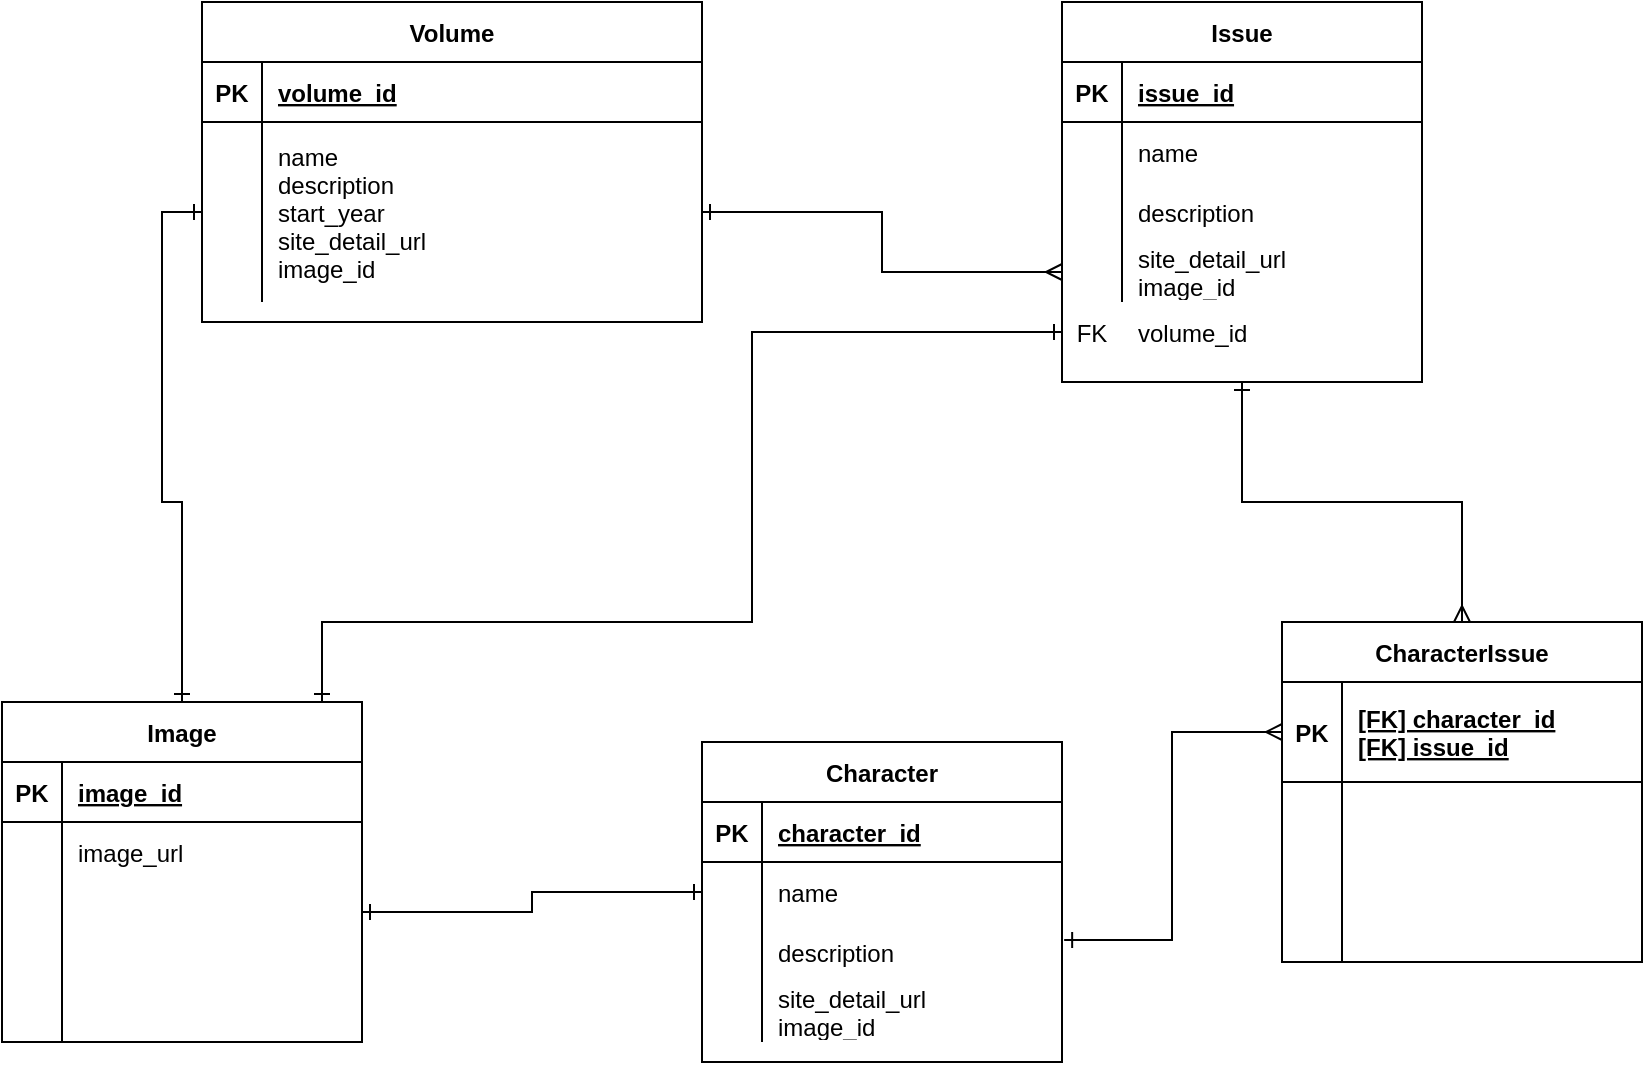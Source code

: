 <mxfile version="13.8.0" type="device"><diagram id="R2lEEEUBdFMjLlhIrx00" name="Page-1"><mxGraphModel dx="1298" dy="714" grid="1" gridSize="10" guides="1" tooltips="1" connect="1" arrows="1" fold="1" page="1" pageScale="1" pageWidth="850" pageHeight="1100" math="0" shadow="0" extFonts="Permanent Marker^https://fonts.googleapis.com/css?family=Permanent+Marker"><root><mxCell id="0"/><mxCell id="1" parent="0"/><mxCell id="C-vyLk0tnHw3VtMMgP7b-23" value="Volume" style="shape=table;startSize=30;container=1;collapsible=1;childLayout=tableLayout;fixedRows=1;rowLines=0;fontStyle=1;align=center;resizeLast=1;" parent="1" vertex="1"><mxGeometry x="120" y="120" width="250" height="160" as="geometry"/></mxCell><mxCell id="C-vyLk0tnHw3VtMMgP7b-24" value="" style="shape=partialRectangle;collapsible=0;dropTarget=0;pointerEvents=0;fillColor=none;points=[[0,0.5],[1,0.5]];portConstraint=eastwest;top=0;left=0;right=0;bottom=1;" parent="C-vyLk0tnHw3VtMMgP7b-23" vertex="1"><mxGeometry y="30" width="250" height="30" as="geometry"/></mxCell><mxCell id="C-vyLk0tnHw3VtMMgP7b-25" value="PK" style="shape=partialRectangle;overflow=hidden;connectable=0;fillColor=none;top=0;left=0;bottom=0;right=0;fontStyle=1;" parent="C-vyLk0tnHw3VtMMgP7b-24" vertex="1"><mxGeometry width="30" height="30" as="geometry"/></mxCell><mxCell id="C-vyLk0tnHw3VtMMgP7b-26" value="volume_id" style="shape=partialRectangle;overflow=hidden;connectable=0;fillColor=none;top=0;left=0;bottom=0;right=0;align=left;spacingLeft=6;fontStyle=5;" parent="C-vyLk0tnHw3VtMMgP7b-24" vertex="1"><mxGeometry x="30" width="220" height="30" as="geometry"/></mxCell><mxCell id="C-vyLk0tnHw3VtMMgP7b-27" value="" style="shape=partialRectangle;collapsible=0;dropTarget=0;pointerEvents=0;fillColor=none;points=[[0,0.5],[1,0.5]];portConstraint=eastwest;top=0;left=0;right=0;bottom=0;" parent="C-vyLk0tnHw3VtMMgP7b-23" vertex="1"><mxGeometry y="60" width="250" height="90" as="geometry"/></mxCell><mxCell id="C-vyLk0tnHw3VtMMgP7b-28" value="" style="shape=partialRectangle;overflow=hidden;connectable=0;fillColor=none;top=0;left=0;bottom=0;right=0;" parent="C-vyLk0tnHw3VtMMgP7b-27" vertex="1"><mxGeometry width="30" height="90" as="geometry"/></mxCell><mxCell id="C-vyLk0tnHw3VtMMgP7b-29" value="name&#10;description&#10;start_year&#10;site_detail_url&#10;image_id" style="shape=partialRectangle;overflow=hidden;connectable=0;fillColor=none;top=0;left=0;bottom=0;right=0;align=left;spacingLeft=6;" parent="C-vyLk0tnHw3VtMMgP7b-27" vertex="1"><mxGeometry x="30" width="220" height="90" as="geometry"/></mxCell><mxCell id="uWQzdMAHNVYw-UFpMYhl-38" value="" style="shape=partialRectangle;collapsible=0;dropTarget=0;pointerEvents=0;fillColor=none;top=0;left=0;bottom=0;right=0;points=[[0,0.5],[1,0.5]];portConstraint=eastwest;" vertex="1" parent="1"><mxGeometry x="550" y="270" width="180" height="30" as="geometry"/></mxCell><mxCell id="uWQzdMAHNVYw-UFpMYhl-39" value="FK" style="shape=partialRectangle;connectable=0;fillColor=none;top=0;left=0;bottom=0;right=0;editable=1;overflow=hidden;" vertex="1" parent="uWQzdMAHNVYw-UFpMYhl-38"><mxGeometry width="30" height="30" as="geometry"/></mxCell><mxCell id="uWQzdMAHNVYw-UFpMYhl-40" value="volume_id" style="shape=partialRectangle;connectable=0;fillColor=none;top=0;left=0;bottom=0;right=0;align=left;spacingLeft=6;overflow=hidden;" vertex="1" parent="uWQzdMAHNVYw-UFpMYhl-38"><mxGeometry x="30" width="150" height="30" as="geometry"/></mxCell><mxCell id="uWQzdMAHNVYw-UFpMYhl-41" style="edgeStyle=orthogonalEdgeStyle;rounded=0;orthogonalLoop=1;jettySize=auto;html=1;entryX=0;entryY=0.5;entryDx=0;entryDy=0;endArrow=ERmany;endFill=0;startArrow=ERone;startFill=0;" edge="1" parent="1" source="C-vyLk0tnHw3VtMMgP7b-27" target="uWQzdMAHNVYw-UFpMYhl-35"><mxGeometry relative="1" as="geometry"/></mxCell><mxCell id="uWQzdMAHNVYw-UFpMYhl-25" value="Issue" style="shape=table;startSize=30;container=1;collapsible=1;childLayout=tableLayout;fixedRows=1;rowLines=0;fontStyle=1;align=center;resizeLast=1;" vertex="1" parent="1"><mxGeometry x="550" y="120" width="180" height="190" as="geometry"/></mxCell><mxCell id="uWQzdMAHNVYw-UFpMYhl-26" value="" style="shape=partialRectangle;collapsible=0;dropTarget=0;pointerEvents=0;fillColor=none;top=0;left=0;bottom=1;right=0;points=[[0,0.5],[1,0.5]];portConstraint=eastwest;" vertex="1" parent="uWQzdMAHNVYw-UFpMYhl-25"><mxGeometry y="30" width="180" height="30" as="geometry"/></mxCell><mxCell id="uWQzdMAHNVYw-UFpMYhl-27" value="PK" style="shape=partialRectangle;connectable=0;fillColor=none;top=0;left=0;bottom=0;right=0;fontStyle=1;overflow=hidden;" vertex="1" parent="uWQzdMAHNVYw-UFpMYhl-26"><mxGeometry width="30" height="30" as="geometry"/></mxCell><mxCell id="uWQzdMAHNVYw-UFpMYhl-28" value="issue_id" style="shape=partialRectangle;connectable=0;fillColor=none;top=0;left=0;bottom=0;right=0;align=left;spacingLeft=6;fontStyle=5;overflow=hidden;" vertex="1" parent="uWQzdMAHNVYw-UFpMYhl-26"><mxGeometry x="30" width="150" height="30" as="geometry"/></mxCell><mxCell id="uWQzdMAHNVYw-UFpMYhl-29" value="" style="shape=partialRectangle;collapsible=0;dropTarget=0;pointerEvents=0;fillColor=none;top=0;left=0;bottom=0;right=0;points=[[0,0.5],[1,0.5]];portConstraint=eastwest;" vertex="1" parent="uWQzdMAHNVYw-UFpMYhl-25"><mxGeometry y="60" width="180" height="30" as="geometry"/></mxCell><mxCell id="uWQzdMAHNVYw-UFpMYhl-30" value="" style="shape=partialRectangle;connectable=0;fillColor=none;top=0;left=0;bottom=0;right=0;editable=1;overflow=hidden;" vertex="1" parent="uWQzdMAHNVYw-UFpMYhl-29"><mxGeometry width="30" height="30" as="geometry"/></mxCell><mxCell id="uWQzdMAHNVYw-UFpMYhl-31" value="name" style="shape=partialRectangle;connectable=0;fillColor=none;top=0;left=0;bottom=0;right=0;align=left;spacingLeft=6;overflow=hidden;" vertex="1" parent="uWQzdMAHNVYw-UFpMYhl-29"><mxGeometry x="30" width="150" height="30" as="geometry"/></mxCell><mxCell id="uWQzdMAHNVYw-UFpMYhl-32" value="" style="shape=partialRectangle;collapsible=0;dropTarget=0;pointerEvents=0;fillColor=none;top=0;left=0;bottom=0;right=0;points=[[0,0.5],[1,0.5]];portConstraint=eastwest;" vertex="1" parent="uWQzdMAHNVYw-UFpMYhl-25"><mxGeometry y="90" width="180" height="30" as="geometry"/></mxCell><mxCell id="uWQzdMAHNVYw-UFpMYhl-33" value="" style="shape=partialRectangle;connectable=0;fillColor=none;top=0;left=0;bottom=0;right=0;editable=1;overflow=hidden;" vertex="1" parent="uWQzdMAHNVYw-UFpMYhl-32"><mxGeometry width="30" height="30" as="geometry"/></mxCell><mxCell id="uWQzdMAHNVYw-UFpMYhl-34" value="description" style="shape=partialRectangle;connectable=0;fillColor=none;top=0;left=0;bottom=0;right=0;align=left;spacingLeft=6;overflow=hidden;" vertex="1" parent="uWQzdMAHNVYw-UFpMYhl-32"><mxGeometry x="30" width="150" height="30" as="geometry"/></mxCell><mxCell id="uWQzdMAHNVYw-UFpMYhl-35" value="" style="shape=partialRectangle;collapsible=0;dropTarget=0;pointerEvents=0;fillColor=none;top=0;left=0;bottom=0;right=0;points=[[0,0.5],[1,0.5]];portConstraint=eastwest;" vertex="1" parent="uWQzdMAHNVYw-UFpMYhl-25"><mxGeometry y="120" width="180" height="30" as="geometry"/></mxCell><mxCell id="uWQzdMAHNVYw-UFpMYhl-36" value="" style="shape=partialRectangle;connectable=0;fillColor=none;top=0;left=0;bottom=0;right=0;editable=1;overflow=hidden;" vertex="1" parent="uWQzdMAHNVYw-UFpMYhl-35"><mxGeometry width="30" height="30" as="geometry"/></mxCell><mxCell id="uWQzdMAHNVYw-UFpMYhl-37" value="site_detail_url&#10;image_id" style="shape=partialRectangle;connectable=0;fillColor=none;top=0;left=0;bottom=0;right=0;align=left;spacingLeft=6;overflow=hidden;" vertex="1" parent="uWQzdMAHNVYw-UFpMYhl-35"><mxGeometry x="30" width="150" height="30" as="geometry"/></mxCell><mxCell id="uWQzdMAHNVYw-UFpMYhl-58" style="edgeStyle=orthogonalEdgeStyle;rounded=0;orthogonalLoop=1;jettySize=auto;html=1;entryX=0.5;entryY=1;entryDx=0;entryDy=0;startArrow=ERmany;startFill=0;endArrow=ERone;endFill=0;" edge="1" parent="1" source="uWQzdMAHNVYw-UFpMYhl-76" target="uWQzdMAHNVYw-UFpMYhl-25"><mxGeometry relative="1" as="geometry"/></mxCell><mxCell id="uWQzdMAHNVYw-UFpMYhl-42" value="Character" style="shape=table;startSize=30;container=1;collapsible=1;childLayout=tableLayout;fixedRows=1;rowLines=0;fontStyle=1;align=center;resizeLast=1;" vertex="1" parent="1"><mxGeometry x="370" y="490" width="180" height="160" as="geometry"/></mxCell><mxCell id="uWQzdMAHNVYw-UFpMYhl-43" value="" style="shape=partialRectangle;collapsible=0;dropTarget=0;pointerEvents=0;fillColor=none;top=0;left=0;bottom=1;right=0;points=[[0,0.5],[1,0.5]];portConstraint=eastwest;" vertex="1" parent="uWQzdMAHNVYw-UFpMYhl-42"><mxGeometry y="30" width="180" height="30" as="geometry"/></mxCell><mxCell id="uWQzdMAHNVYw-UFpMYhl-44" value="PK" style="shape=partialRectangle;connectable=0;fillColor=none;top=0;left=0;bottom=0;right=0;fontStyle=1;overflow=hidden;" vertex="1" parent="uWQzdMAHNVYw-UFpMYhl-43"><mxGeometry width="30" height="30" as="geometry"/></mxCell><mxCell id="uWQzdMAHNVYw-UFpMYhl-45" value="character_id" style="shape=partialRectangle;connectable=0;fillColor=none;top=0;left=0;bottom=0;right=0;align=left;spacingLeft=6;fontStyle=5;overflow=hidden;" vertex="1" parent="uWQzdMAHNVYw-UFpMYhl-43"><mxGeometry x="30" width="150" height="30" as="geometry"/></mxCell><mxCell id="uWQzdMAHNVYw-UFpMYhl-46" value="" style="shape=partialRectangle;collapsible=0;dropTarget=0;pointerEvents=0;fillColor=none;top=0;left=0;bottom=0;right=0;points=[[0,0.5],[1,0.5]];portConstraint=eastwest;" vertex="1" parent="uWQzdMAHNVYw-UFpMYhl-42"><mxGeometry y="60" width="180" height="30" as="geometry"/></mxCell><mxCell id="uWQzdMAHNVYw-UFpMYhl-47" value="" style="shape=partialRectangle;connectable=0;fillColor=none;top=0;left=0;bottom=0;right=0;editable=1;overflow=hidden;" vertex="1" parent="uWQzdMAHNVYw-UFpMYhl-46"><mxGeometry width="30" height="30" as="geometry"/></mxCell><mxCell id="uWQzdMAHNVYw-UFpMYhl-48" value="name" style="shape=partialRectangle;connectable=0;fillColor=none;top=0;left=0;bottom=0;right=0;align=left;spacingLeft=6;overflow=hidden;" vertex="1" parent="uWQzdMAHNVYw-UFpMYhl-46"><mxGeometry x="30" width="150" height="30" as="geometry"/></mxCell><mxCell id="uWQzdMAHNVYw-UFpMYhl-49" value="" style="shape=partialRectangle;collapsible=0;dropTarget=0;pointerEvents=0;fillColor=none;top=0;left=0;bottom=0;right=0;points=[[0,0.5],[1,0.5]];portConstraint=eastwest;" vertex="1" parent="uWQzdMAHNVYw-UFpMYhl-42"><mxGeometry y="90" width="180" height="30" as="geometry"/></mxCell><mxCell id="uWQzdMAHNVYw-UFpMYhl-50" value="" style="shape=partialRectangle;connectable=0;fillColor=none;top=0;left=0;bottom=0;right=0;editable=1;overflow=hidden;" vertex="1" parent="uWQzdMAHNVYw-UFpMYhl-49"><mxGeometry width="30" height="30" as="geometry"/></mxCell><mxCell id="uWQzdMAHNVYw-UFpMYhl-51" value="description" style="shape=partialRectangle;connectable=0;fillColor=none;top=0;left=0;bottom=0;right=0;align=left;spacingLeft=6;overflow=hidden;" vertex="1" parent="uWQzdMAHNVYw-UFpMYhl-49"><mxGeometry x="30" width="150" height="30" as="geometry"/></mxCell><mxCell id="uWQzdMAHNVYw-UFpMYhl-52" value="" style="shape=partialRectangle;collapsible=0;dropTarget=0;pointerEvents=0;fillColor=none;top=0;left=0;bottom=0;right=0;points=[[0,0.5],[1,0.5]];portConstraint=eastwest;" vertex="1" parent="uWQzdMAHNVYw-UFpMYhl-42"><mxGeometry y="120" width="180" height="30" as="geometry"/></mxCell><mxCell id="uWQzdMAHNVYw-UFpMYhl-53" value="" style="shape=partialRectangle;connectable=0;fillColor=none;top=0;left=0;bottom=0;right=0;editable=1;overflow=hidden;" vertex="1" parent="uWQzdMAHNVYw-UFpMYhl-52"><mxGeometry width="30" height="30" as="geometry"/></mxCell><mxCell id="uWQzdMAHNVYw-UFpMYhl-54" value="site_detail_url&#10;image_id" style="shape=partialRectangle;connectable=0;fillColor=none;top=0;left=0;bottom=0;right=0;align=left;spacingLeft=6;overflow=hidden;" vertex="1" parent="uWQzdMAHNVYw-UFpMYhl-52"><mxGeometry x="30" width="150" height="30" as="geometry"/></mxCell><mxCell id="uWQzdMAHNVYw-UFpMYhl-73" style="edgeStyle=orthogonalEdgeStyle;rounded=0;orthogonalLoop=1;jettySize=auto;html=1;entryX=1;entryY=0.5;entryDx=0;entryDy=0;startArrow=ERone;startFill=0;endArrow=ERone;endFill=0;" edge="1" parent="1" source="uWQzdMAHNVYw-UFpMYhl-46" target="uWQzdMAHNVYw-UFpMYhl-66"><mxGeometry relative="1" as="geometry"/></mxCell><mxCell id="uWQzdMAHNVYw-UFpMYhl-74" style="edgeStyle=orthogonalEdgeStyle;rounded=0;orthogonalLoop=1;jettySize=auto;html=1;startArrow=ERone;startFill=0;endArrow=ERone;endFill=0;" edge="1" parent="1" source="uWQzdMAHNVYw-UFpMYhl-59" target="C-vyLk0tnHw3VtMMgP7b-27"><mxGeometry relative="1" as="geometry"/></mxCell><mxCell id="uWQzdMAHNVYw-UFpMYhl-75" style="edgeStyle=orthogonalEdgeStyle;rounded=0;orthogonalLoop=1;jettySize=auto;html=1;startArrow=ERone;startFill=0;endArrow=ERone;endFill=0;" edge="1" parent="1" source="uWQzdMAHNVYw-UFpMYhl-59" target="uWQzdMAHNVYw-UFpMYhl-38"><mxGeometry relative="1" as="geometry"><mxPoint x="180" y="480" as="sourcePoint"/><Array as="points"><mxPoint x="180" y="430"/><mxPoint x="395" y="430"/><mxPoint x="395" y="285"/></Array></mxGeometry></mxCell><mxCell id="uWQzdMAHNVYw-UFpMYhl-76" value="CharacterIssue" style="shape=table;startSize=30;container=1;collapsible=1;childLayout=tableLayout;fixedRows=1;rowLines=0;fontStyle=1;align=center;resizeLast=1;" vertex="1" parent="1"><mxGeometry x="660" y="430" width="180" height="170" as="geometry"/></mxCell><mxCell id="uWQzdMAHNVYw-UFpMYhl-77" value="" style="shape=partialRectangle;collapsible=0;dropTarget=0;pointerEvents=0;fillColor=none;top=0;left=0;bottom=1;right=0;points=[[0,0.5],[1,0.5]];portConstraint=eastwest;" vertex="1" parent="uWQzdMAHNVYw-UFpMYhl-76"><mxGeometry y="30" width="180" height="50" as="geometry"/></mxCell><mxCell id="uWQzdMAHNVYw-UFpMYhl-78" value="PK" style="shape=partialRectangle;connectable=0;fillColor=none;top=0;left=0;bottom=0;right=0;fontStyle=1;overflow=hidden;" vertex="1" parent="uWQzdMAHNVYw-UFpMYhl-77"><mxGeometry width="30" height="50" as="geometry"/></mxCell><mxCell id="uWQzdMAHNVYw-UFpMYhl-79" value="[FK] character_id&#10;[FK] issue_id" style="shape=partialRectangle;connectable=0;fillColor=none;top=0;left=0;bottom=0;right=0;align=left;spacingLeft=6;fontStyle=5;overflow=hidden;" vertex="1" parent="uWQzdMAHNVYw-UFpMYhl-77"><mxGeometry x="30" width="150" height="50" as="geometry"/></mxCell><mxCell id="uWQzdMAHNVYw-UFpMYhl-80" value="" style="shape=partialRectangle;collapsible=0;dropTarget=0;pointerEvents=0;fillColor=none;top=0;left=0;bottom=0;right=0;points=[[0,0.5],[1,0.5]];portConstraint=eastwest;" vertex="1" parent="uWQzdMAHNVYw-UFpMYhl-76"><mxGeometry y="80" width="180" height="30" as="geometry"/></mxCell><mxCell id="uWQzdMAHNVYw-UFpMYhl-81" value="" style="shape=partialRectangle;connectable=0;fillColor=none;top=0;left=0;bottom=0;right=0;editable=1;overflow=hidden;" vertex="1" parent="uWQzdMAHNVYw-UFpMYhl-80"><mxGeometry width="30" height="30" as="geometry"/></mxCell><mxCell id="uWQzdMAHNVYw-UFpMYhl-82" value="" style="shape=partialRectangle;connectable=0;fillColor=none;top=0;left=0;bottom=0;right=0;align=left;spacingLeft=6;overflow=hidden;" vertex="1" parent="uWQzdMAHNVYw-UFpMYhl-80"><mxGeometry x="30" width="150" height="30" as="geometry"/></mxCell><mxCell id="uWQzdMAHNVYw-UFpMYhl-83" value="" style="shape=partialRectangle;collapsible=0;dropTarget=0;pointerEvents=0;fillColor=none;top=0;left=0;bottom=0;right=0;points=[[0,0.5],[1,0.5]];portConstraint=eastwest;" vertex="1" parent="uWQzdMAHNVYw-UFpMYhl-76"><mxGeometry y="110" width="180" height="30" as="geometry"/></mxCell><mxCell id="uWQzdMAHNVYw-UFpMYhl-84" value="" style="shape=partialRectangle;connectable=0;fillColor=none;top=0;left=0;bottom=0;right=0;editable=1;overflow=hidden;" vertex="1" parent="uWQzdMAHNVYw-UFpMYhl-83"><mxGeometry width="30" height="30" as="geometry"/></mxCell><mxCell id="uWQzdMAHNVYw-UFpMYhl-85" value="" style="shape=partialRectangle;connectable=0;fillColor=none;top=0;left=0;bottom=0;right=0;align=left;spacingLeft=6;overflow=hidden;" vertex="1" parent="uWQzdMAHNVYw-UFpMYhl-83"><mxGeometry x="30" width="150" height="30" as="geometry"/></mxCell><mxCell id="uWQzdMAHNVYw-UFpMYhl-86" value="" style="shape=partialRectangle;collapsible=0;dropTarget=0;pointerEvents=0;fillColor=none;top=0;left=0;bottom=0;right=0;points=[[0,0.5],[1,0.5]];portConstraint=eastwest;" vertex="1" parent="uWQzdMAHNVYw-UFpMYhl-76"><mxGeometry y="140" width="180" height="30" as="geometry"/></mxCell><mxCell id="uWQzdMAHNVYw-UFpMYhl-87" value="" style="shape=partialRectangle;connectable=0;fillColor=none;top=0;left=0;bottom=0;right=0;editable=1;overflow=hidden;" vertex="1" parent="uWQzdMAHNVYw-UFpMYhl-86"><mxGeometry width="30" height="30" as="geometry"/></mxCell><mxCell id="uWQzdMAHNVYw-UFpMYhl-88" value="" style="shape=partialRectangle;connectable=0;fillColor=none;top=0;left=0;bottom=0;right=0;align=left;spacingLeft=6;overflow=hidden;" vertex="1" parent="uWQzdMAHNVYw-UFpMYhl-86"><mxGeometry x="30" width="150" height="30" as="geometry"/></mxCell><mxCell id="uWQzdMAHNVYw-UFpMYhl-92" style="edgeStyle=orthogonalEdgeStyle;rounded=0;orthogonalLoop=1;jettySize=auto;html=1;entryX=1.006;entryY=0.3;entryDx=0;entryDy=0;entryPerimeter=0;startArrow=ERmany;startFill=0;endArrow=ERone;endFill=0;" edge="1" parent="1" source="uWQzdMAHNVYw-UFpMYhl-77" target="uWQzdMAHNVYw-UFpMYhl-49"><mxGeometry relative="1" as="geometry"/></mxCell><mxCell id="uWQzdMAHNVYw-UFpMYhl-59" value="Image" style="shape=table;startSize=30;container=1;collapsible=1;childLayout=tableLayout;fixedRows=1;rowLines=0;fontStyle=1;align=center;resizeLast=1;" vertex="1" parent="1"><mxGeometry x="20" y="470" width="180" height="170" as="geometry"/></mxCell><mxCell id="uWQzdMAHNVYw-UFpMYhl-60" value="" style="shape=partialRectangle;collapsible=0;dropTarget=0;pointerEvents=0;fillColor=none;top=0;left=0;bottom=1;right=0;points=[[0,0.5],[1,0.5]];portConstraint=eastwest;" vertex="1" parent="uWQzdMAHNVYw-UFpMYhl-59"><mxGeometry y="30" width="180" height="30" as="geometry"/></mxCell><mxCell id="uWQzdMAHNVYw-UFpMYhl-61" value="PK" style="shape=partialRectangle;connectable=0;fillColor=none;top=0;left=0;bottom=0;right=0;fontStyle=1;overflow=hidden;" vertex="1" parent="uWQzdMAHNVYw-UFpMYhl-60"><mxGeometry width="30" height="30" as="geometry"/></mxCell><mxCell id="uWQzdMAHNVYw-UFpMYhl-62" value="image_id" style="shape=partialRectangle;connectable=0;fillColor=none;top=0;left=0;bottom=0;right=0;align=left;spacingLeft=6;fontStyle=5;overflow=hidden;" vertex="1" parent="uWQzdMAHNVYw-UFpMYhl-60"><mxGeometry x="30" width="150" height="30" as="geometry"/></mxCell><mxCell id="uWQzdMAHNVYw-UFpMYhl-63" value="" style="shape=partialRectangle;collapsible=0;dropTarget=0;pointerEvents=0;fillColor=none;top=0;left=0;bottom=0;right=0;points=[[0,0.5],[1,0.5]];portConstraint=eastwest;" vertex="1" parent="uWQzdMAHNVYw-UFpMYhl-59"><mxGeometry y="60" width="180" height="30" as="geometry"/></mxCell><mxCell id="uWQzdMAHNVYw-UFpMYhl-64" value="" style="shape=partialRectangle;connectable=0;fillColor=none;top=0;left=0;bottom=0;right=0;editable=1;overflow=hidden;" vertex="1" parent="uWQzdMAHNVYw-UFpMYhl-63"><mxGeometry width="30" height="30" as="geometry"/></mxCell><mxCell id="uWQzdMAHNVYw-UFpMYhl-65" value="image_url" style="shape=partialRectangle;connectable=0;fillColor=none;top=0;left=0;bottom=0;right=0;align=left;spacingLeft=6;overflow=hidden;" vertex="1" parent="uWQzdMAHNVYw-UFpMYhl-63"><mxGeometry x="30" width="150" height="30" as="geometry"/></mxCell><mxCell id="uWQzdMAHNVYw-UFpMYhl-66" value="" style="shape=partialRectangle;collapsible=0;dropTarget=0;pointerEvents=0;fillColor=none;top=0;left=0;bottom=0;right=0;points=[[0,0.5],[1,0.5]];portConstraint=eastwest;" vertex="1" parent="uWQzdMAHNVYw-UFpMYhl-59"><mxGeometry y="90" width="180" height="30" as="geometry"/></mxCell><mxCell id="uWQzdMAHNVYw-UFpMYhl-67" value="" style="shape=partialRectangle;connectable=0;fillColor=none;top=0;left=0;bottom=0;right=0;editable=1;overflow=hidden;" vertex="1" parent="uWQzdMAHNVYw-UFpMYhl-66"><mxGeometry width="30" height="30" as="geometry"/></mxCell><mxCell id="uWQzdMAHNVYw-UFpMYhl-68" value="" style="shape=partialRectangle;connectable=0;fillColor=none;top=0;left=0;bottom=0;right=0;align=left;spacingLeft=6;overflow=hidden;" vertex="1" parent="uWQzdMAHNVYw-UFpMYhl-66"><mxGeometry x="30" width="150" height="30" as="geometry"/></mxCell><mxCell id="uWQzdMAHNVYw-UFpMYhl-69" value="" style="shape=partialRectangle;collapsible=0;dropTarget=0;pointerEvents=0;fillColor=none;top=0;left=0;bottom=0;right=0;points=[[0,0.5],[1,0.5]];portConstraint=eastwest;" vertex="1" parent="uWQzdMAHNVYw-UFpMYhl-59"><mxGeometry y="120" width="180" height="50" as="geometry"/></mxCell><mxCell id="uWQzdMAHNVYw-UFpMYhl-70" value="" style="shape=partialRectangle;connectable=0;fillColor=none;top=0;left=0;bottom=0;right=0;editable=1;overflow=hidden;" vertex="1" parent="uWQzdMAHNVYw-UFpMYhl-69"><mxGeometry width="30" height="50" as="geometry"/></mxCell><mxCell id="uWQzdMAHNVYw-UFpMYhl-71" value="" style="shape=partialRectangle;connectable=0;fillColor=none;top=0;left=0;bottom=0;right=0;align=left;spacingLeft=6;overflow=hidden;" vertex="1" parent="uWQzdMAHNVYw-UFpMYhl-69"><mxGeometry x="30" width="150" height="50" as="geometry"/></mxCell></root></mxGraphModel></diagram></mxfile>